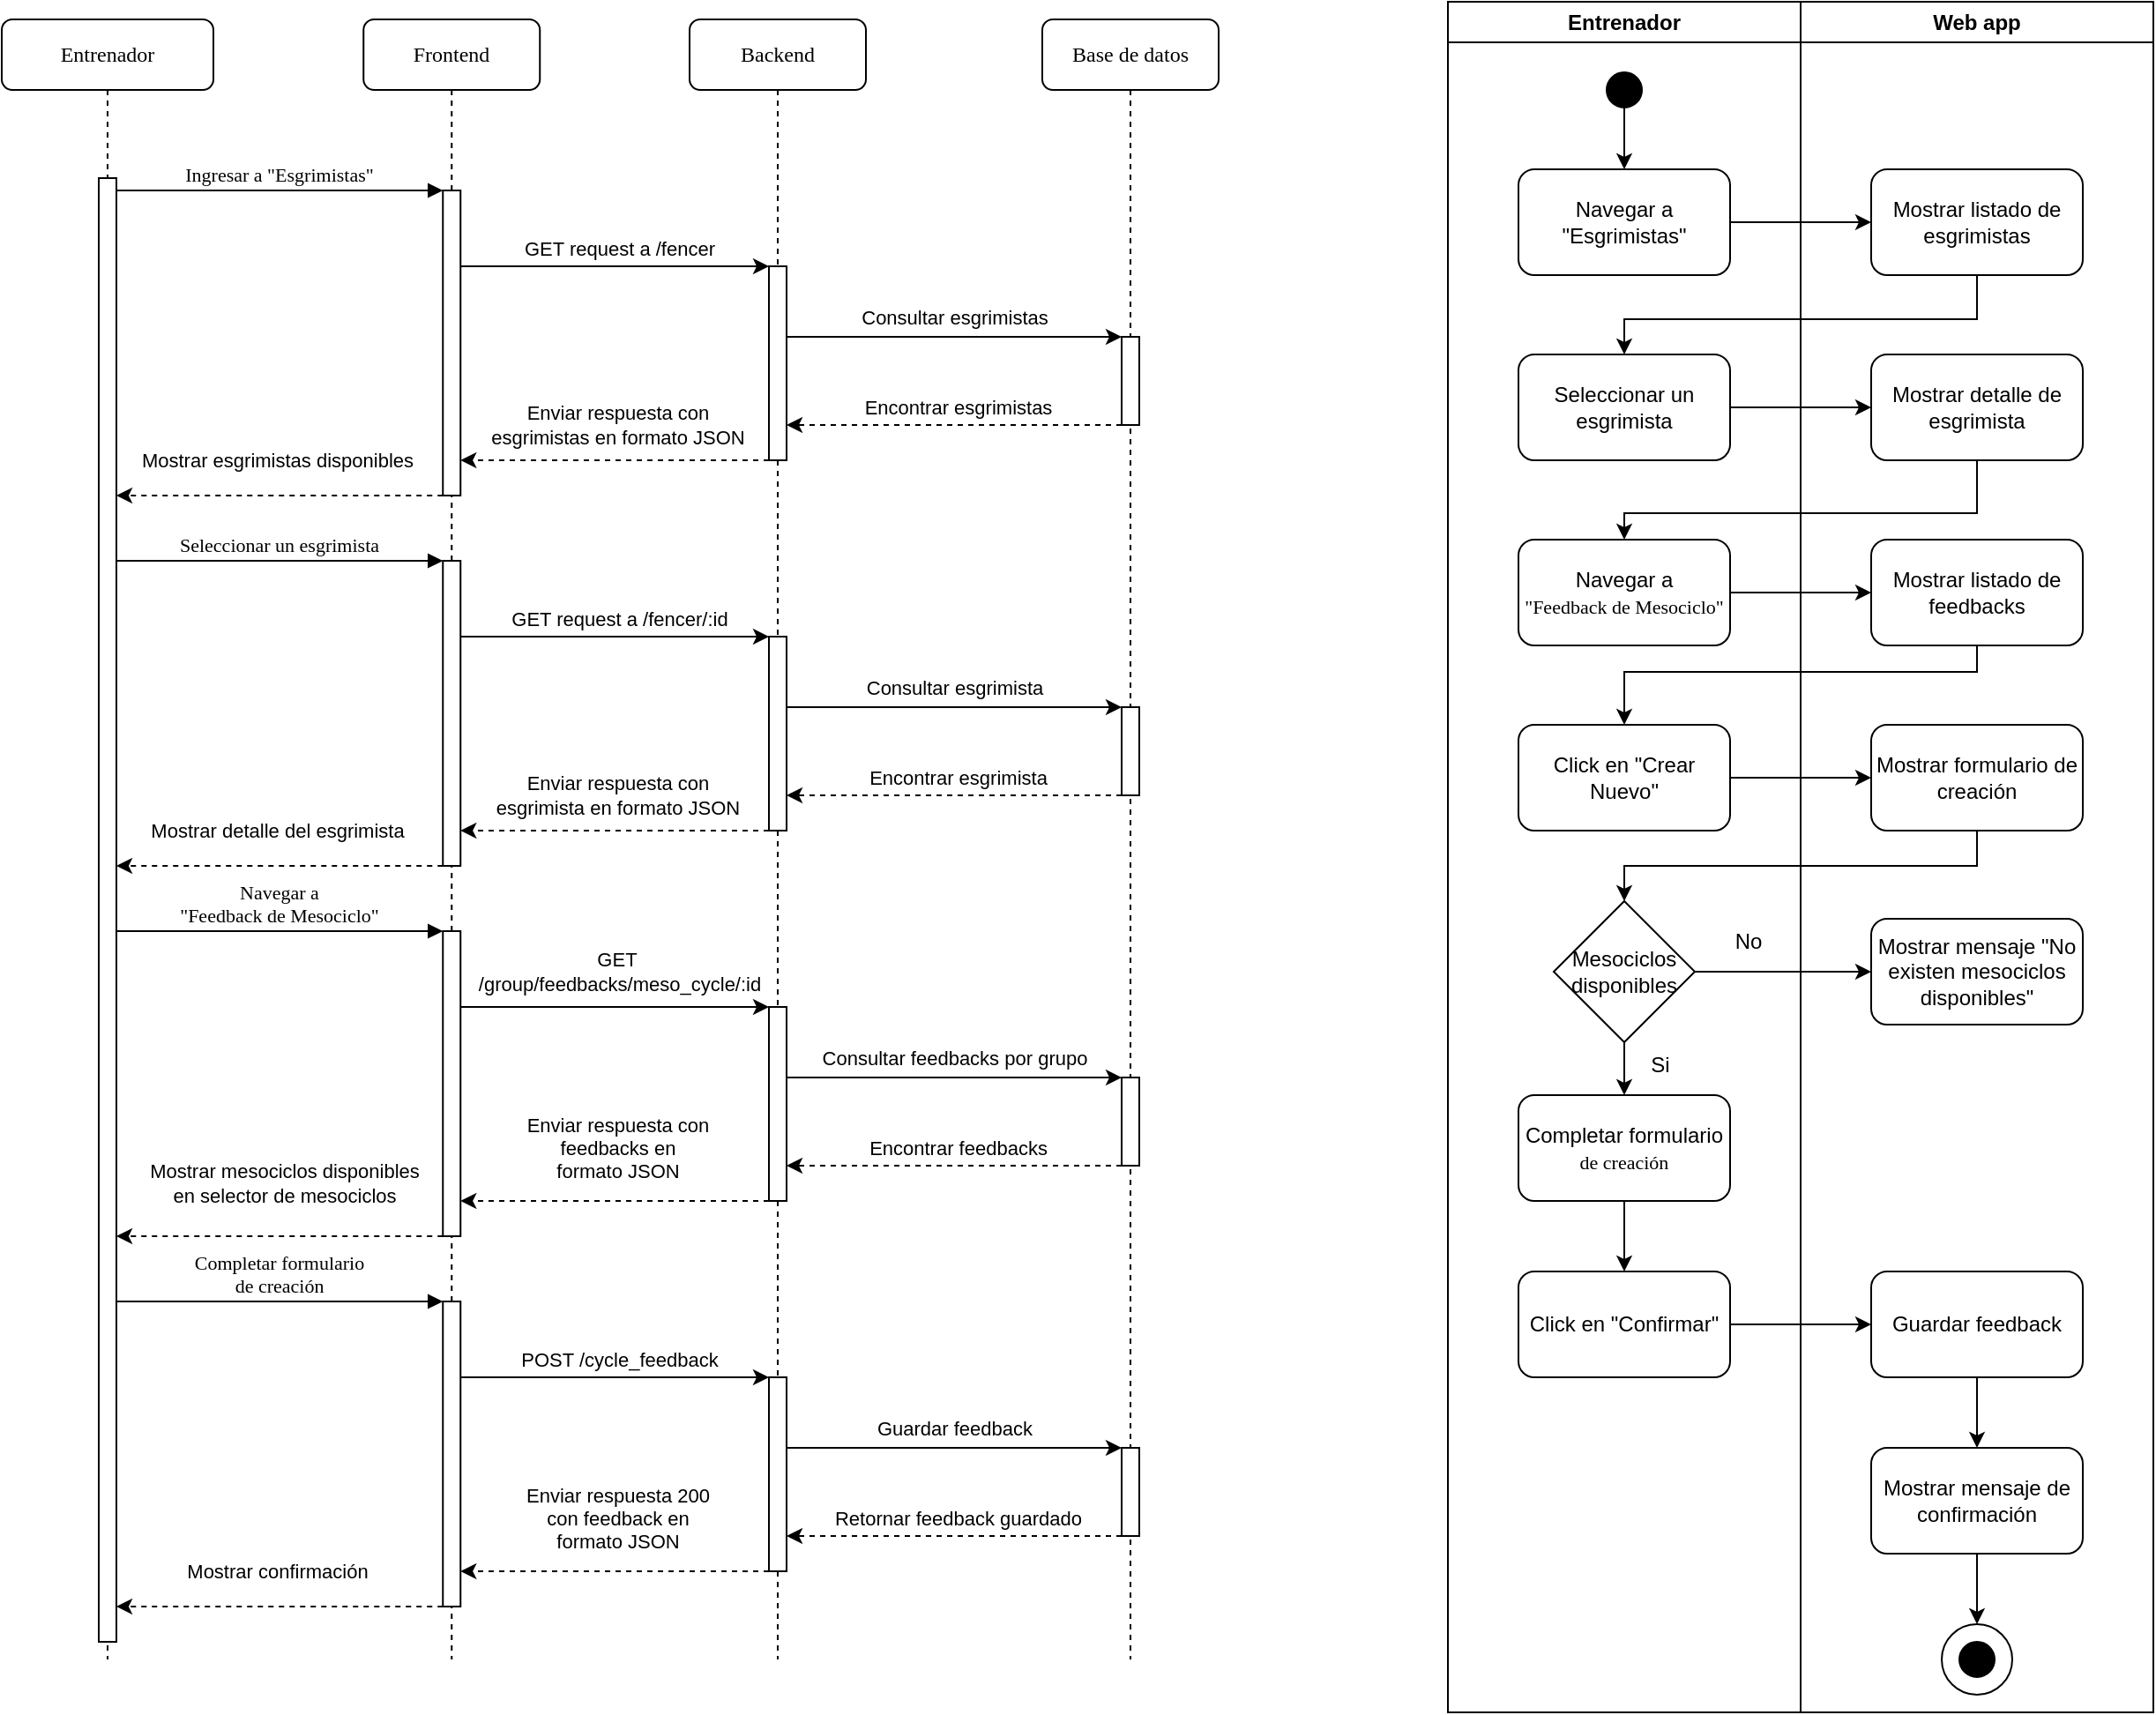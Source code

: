 <mxfile version="21.6.6" type="device">
  <diagram id="Gi5_93j05Tq5kSE1P_lF" name="Page-2">
    <mxGraphModel dx="1489" dy="878" grid="1" gridSize="10" guides="1" tooltips="1" connect="1" arrows="1" fold="1" page="1" pageScale="1" pageWidth="850" pageHeight="1100" math="0" shadow="0">
      <root>
        <mxCell id="0" />
        <mxCell id="1" parent="0" />
        <mxCell id="ZZxpTI72Ch4nWyN-9ozh-1" value="Backend" style="shape=umlLifeline;perimeter=lifelinePerimeter;whiteSpace=wrap;html=1;container=0;collapsible=0;recursiveResize=0;outlineConnect=0;rounded=1;shadow=0;comic=0;labelBackgroundColor=none;strokeWidth=1;fontFamily=Verdana;fontSize=12;align=center;" parent="1" vertex="1">
          <mxGeometry x="620" y="90" width="100" height="930" as="geometry" />
        </mxCell>
        <mxCell id="ZZxpTI72Ch4nWyN-9ozh-6" value="Base de datos" style="shape=umlLifeline;perimeter=lifelinePerimeter;whiteSpace=wrap;html=1;container=0;collapsible=0;recursiveResize=0;outlineConnect=0;rounded=1;shadow=0;comic=0;labelBackgroundColor=none;strokeWidth=1;fontFamily=Verdana;fontSize=12;align=center;" parent="1" vertex="1">
          <mxGeometry x="820" y="90" width="100" height="930" as="geometry" />
        </mxCell>
        <mxCell id="ZZxpTI72Ch4nWyN-9ozh-11" value="Entrenador" style="shape=umlLifeline;perimeter=lifelinePerimeter;whiteSpace=wrap;html=1;container=0;collapsible=0;recursiveResize=0;outlineConnect=0;rounded=1;shadow=0;comic=0;labelBackgroundColor=none;strokeWidth=1;fontFamily=Verdana;fontSize=12;align=center;" parent="1" vertex="1">
          <mxGeometry x="230" y="90" width="120" height="930" as="geometry" />
        </mxCell>
        <mxCell id="ZZxpTI72Ch4nWyN-9ozh-21" value="Frontend" style="shape=umlLifeline;perimeter=lifelinePerimeter;whiteSpace=wrap;html=1;container=0;collapsible=0;recursiveResize=0;outlineConnect=0;rounded=1;shadow=0;comic=0;labelBackgroundColor=none;strokeWidth=1;fontFamily=Verdana;fontSize=12;align=center;" parent="1" vertex="1">
          <mxGeometry x="435.13" y="90" width="100" height="930" as="geometry" />
        </mxCell>
        <mxCell id="mXo3GQkAn6UmXGM8vVlt-14" style="edgeStyle=orthogonalEdgeStyle;rounded=0;orthogonalLoop=1;jettySize=auto;html=1;" parent="1" source="UpYW0VXzlztQtEfswIcR-47" target="UpYW0VXzlztQtEfswIcR-48" edge="1">
          <mxGeometry relative="1" as="geometry">
            <Array as="points">
              <mxPoint x="770" y="270" />
              <mxPoint x="770" y="270" />
            </Array>
          </mxGeometry>
        </mxCell>
        <mxCell id="mXo3GQkAn6UmXGM8vVlt-15" value="Consultar esgrimistas" style="edgeLabel;html=1;align=center;verticalAlign=middle;resizable=0;points=[];" parent="mXo3GQkAn6UmXGM8vVlt-14" vertex="1" connectable="0">
          <mxGeometry x="-0.063" relative="1" as="geometry">
            <mxPoint x="6" y="-11" as="offset" />
          </mxGeometry>
        </mxCell>
        <mxCell id="mXo3GQkAn6UmXGM8vVlt-18" style="edgeStyle=orthogonalEdgeStyle;rounded=0;orthogonalLoop=1;jettySize=auto;html=1;dashed=1;" parent="1" source="UpYW0VXzlztQtEfswIcR-47" target="UpYW0VXzlztQtEfswIcR-55" edge="1">
          <mxGeometry relative="1" as="geometry">
            <Array as="points">
              <mxPoint x="610" y="340" />
              <mxPoint x="610" y="340" />
            </Array>
          </mxGeometry>
        </mxCell>
        <mxCell id="mXo3GQkAn6UmXGM8vVlt-19" value="Enviar respuesta con &lt;br&gt;esgrimistas en formato JSON" style="edgeLabel;html=1;align=center;verticalAlign=middle;resizable=0;points=[];" parent="mXo3GQkAn6UmXGM8vVlt-18" vertex="1" connectable="0">
          <mxGeometry x="-0.018" y="1" relative="1" as="geometry">
            <mxPoint y="-21" as="offset" />
          </mxGeometry>
        </mxCell>
        <mxCell id="UpYW0VXzlztQtEfswIcR-47" value="" style="html=1;points=[];perimeter=orthogonalPerimeter;rounded=0;shadow=0;comic=0;labelBackgroundColor=none;strokeWidth=1;fontFamily=Verdana;fontSize=12;align=center;" parent="1" vertex="1">
          <mxGeometry x="665" y="230" width="10" height="110" as="geometry" />
        </mxCell>
        <mxCell id="mXo3GQkAn6UmXGM8vVlt-16" style="edgeStyle=orthogonalEdgeStyle;rounded=0;orthogonalLoop=1;jettySize=auto;html=1;dashed=1;" parent="1" source="UpYW0VXzlztQtEfswIcR-48" target="UpYW0VXzlztQtEfswIcR-47" edge="1">
          <mxGeometry relative="1" as="geometry">
            <Array as="points">
              <mxPoint x="820" y="320" />
              <mxPoint x="820" y="320" />
            </Array>
          </mxGeometry>
        </mxCell>
        <mxCell id="mXo3GQkAn6UmXGM8vVlt-17" value="Encontrar esgrimistas" style="edgeLabel;html=1;align=center;verticalAlign=middle;resizable=0;points=[];" parent="mXo3GQkAn6UmXGM8vVlt-16" vertex="1" connectable="0">
          <mxGeometry x="-0.021" y="3" relative="1" as="geometry">
            <mxPoint y="-13" as="offset" />
          </mxGeometry>
        </mxCell>
        <mxCell id="UpYW0VXzlztQtEfswIcR-48" value="" style="html=1;points=[];perimeter=orthogonalPerimeter;rounded=0;shadow=0;comic=0;labelBackgroundColor=none;strokeWidth=1;fontFamily=Verdana;fontSize=12;align=center;" parent="1" vertex="1">
          <mxGeometry x="865" y="270" width="10" height="50" as="geometry" />
        </mxCell>
        <mxCell id="UpYW0VXzlztQtEfswIcR-49" value="Ingresar a &quot;Esgrimistas&quot;" style="html=1;verticalAlign=bottom;endArrow=block;entryX=0;entryY=0;labelBackgroundColor=none;fontFamily=Verdana;fontSize=11;edgeStyle=elbowEdgeStyle;elbow=vertical;" parent="1" target="UpYW0VXzlztQtEfswIcR-55" edge="1">
          <mxGeometry x="-0.006" relative="1" as="geometry">
            <mxPoint x="295" y="187" as="sourcePoint" />
            <mxPoint as="offset" />
          </mxGeometry>
        </mxCell>
        <mxCell id="mXo3GQkAn6UmXGM8vVlt-9" style="edgeStyle=orthogonalEdgeStyle;rounded=0;orthogonalLoop=1;jettySize=auto;html=1;" parent="1" source="UpYW0VXzlztQtEfswIcR-55" target="UpYW0VXzlztQtEfswIcR-47" edge="1">
          <mxGeometry relative="1" as="geometry">
            <Array as="points">
              <mxPoint x="580" y="230" />
              <mxPoint x="580" y="230" />
            </Array>
          </mxGeometry>
        </mxCell>
        <mxCell id="mXo3GQkAn6UmXGM8vVlt-12" value="GET request a /fencer" style="edgeLabel;html=1;align=center;verticalAlign=middle;resizable=0;points=[];" parent="mXo3GQkAn6UmXGM8vVlt-9" vertex="1" connectable="0">
          <mxGeometry x="0.131" y="1" relative="1" as="geometry">
            <mxPoint x="-9" y="-9" as="offset" />
          </mxGeometry>
        </mxCell>
        <mxCell id="mXo3GQkAn6UmXGM8vVlt-20" style="edgeStyle=orthogonalEdgeStyle;rounded=0;orthogonalLoop=1;jettySize=auto;html=1;dashed=1;" parent="1" source="UpYW0VXzlztQtEfswIcR-55" target="ZZxpTI72Ch4nWyN-9ozh-12" edge="1">
          <mxGeometry relative="1" as="geometry">
            <Array as="points">
              <mxPoint x="400" y="360" />
              <mxPoint x="400" y="360" />
            </Array>
          </mxGeometry>
        </mxCell>
        <mxCell id="mXo3GQkAn6UmXGM8vVlt-21" value="Mostrar esgrimistas disponibles" style="edgeLabel;html=1;align=center;verticalAlign=middle;resizable=0;points=[];" parent="mXo3GQkAn6UmXGM8vVlt-20" vertex="1" connectable="0">
          <mxGeometry x="0.226" y="3" relative="1" as="geometry">
            <mxPoint x="19" y="-23" as="offset" />
          </mxGeometry>
        </mxCell>
        <mxCell id="UpYW0VXzlztQtEfswIcR-55" value="" style="html=1;points=[];perimeter=orthogonalPerimeter;rounded=0;shadow=0;comic=0;labelBackgroundColor=none;strokeWidth=1;fontFamily=Verdana;fontSize=12;align=center;" parent="1" vertex="1">
          <mxGeometry x="480.13" y="187" width="10" height="173" as="geometry" />
        </mxCell>
        <mxCell id="18j1XGoCvIrTiXG_NGVG-16" value="" style="html=1;points=[];perimeter=orthogonalPerimeter;rounded=0;shadow=0;comic=0;labelBackgroundColor=none;strokeWidth=1;fontFamily=Verdana;fontSize=12;align=center;" parent="1" vertex="1">
          <mxGeometry x="285" y="390" width="10" height="180" as="geometry" />
        </mxCell>
        <mxCell id="18j1XGoCvIrTiXG_NGVG-17" style="edgeStyle=orthogonalEdgeStyle;rounded=0;orthogonalLoop=1;jettySize=auto;html=1;" parent="1" source="18j1XGoCvIrTiXG_NGVG-21" target="18j1XGoCvIrTiXG_NGVG-24" edge="1">
          <mxGeometry relative="1" as="geometry">
            <Array as="points">
              <mxPoint x="770" y="480" />
              <mxPoint x="770" y="480" />
            </Array>
          </mxGeometry>
        </mxCell>
        <mxCell id="18j1XGoCvIrTiXG_NGVG-18" value="Consultar esgrimista" style="edgeLabel;html=1;align=center;verticalAlign=middle;resizable=0;points=[];" parent="18j1XGoCvIrTiXG_NGVG-17" vertex="1" connectable="0">
          <mxGeometry x="-0.063" relative="1" as="geometry">
            <mxPoint x="6" y="-11" as="offset" />
          </mxGeometry>
        </mxCell>
        <mxCell id="18j1XGoCvIrTiXG_NGVG-19" style="edgeStyle=orthogonalEdgeStyle;rounded=0;orthogonalLoop=1;jettySize=auto;html=1;dashed=1;" parent="1" source="18j1XGoCvIrTiXG_NGVG-21" target="18j1XGoCvIrTiXG_NGVG-30" edge="1">
          <mxGeometry relative="1" as="geometry">
            <Array as="points">
              <mxPoint x="610" y="550" />
              <mxPoint x="610" y="550" />
            </Array>
          </mxGeometry>
        </mxCell>
        <mxCell id="18j1XGoCvIrTiXG_NGVG-20" value="Enviar respuesta con&lt;br style=&quot;border-color: var(--border-color);&quot;&gt;esgrimista en formato JSON" style="edgeLabel;html=1;align=center;verticalAlign=middle;resizable=0;points=[];" parent="18j1XGoCvIrTiXG_NGVG-19" vertex="1" connectable="0">
          <mxGeometry x="-0.018" y="1" relative="1" as="geometry">
            <mxPoint y="-21" as="offset" />
          </mxGeometry>
        </mxCell>
        <mxCell id="18j1XGoCvIrTiXG_NGVG-21" value="" style="html=1;points=[];perimeter=orthogonalPerimeter;rounded=0;shadow=0;comic=0;labelBackgroundColor=none;strokeWidth=1;fontFamily=Verdana;fontSize=12;align=center;" parent="1" vertex="1">
          <mxGeometry x="665" y="440" width="10" height="110" as="geometry" />
        </mxCell>
        <mxCell id="18j1XGoCvIrTiXG_NGVG-22" style="edgeStyle=orthogonalEdgeStyle;rounded=0;orthogonalLoop=1;jettySize=auto;html=1;dashed=1;" parent="1" source="18j1XGoCvIrTiXG_NGVG-24" target="18j1XGoCvIrTiXG_NGVG-21" edge="1">
          <mxGeometry relative="1" as="geometry">
            <Array as="points">
              <mxPoint x="820" y="530" />
              <mxPoint x="820" y="530" />
            </Array>
          </mxGeometry>
        </mxCell>
        <mxCell id="18j1XGoCvIrTiXG_NGVG-23" value="Encontrar esgrimista" style="edgeLabel;html=1;align=center;verticalAlign=middle;resizable=0;points=[];" parent="18j1XGoCvIrTiXG_NGVG-22" vertex="1" connectable="0">
          <mxGeometry x="-0.021" y="3" relative="1" as="geometry">
            <mxPoint y="-13" as="offset" />
          </mxGeometry>
        </mxCell>
        <mxCell id="18j1XGoCvIrTiXG_NGVG-24" value="" style="html=1;points=[];perimeter=orthogonalPerimeter;rounded=0;shadow=0;comic=0;labelBackgroundColor=none;strokeWidth=1;fontFamily=Verdana;fontSize=12;align=center;" parent="1" vertex="1">
          <mxGeometry x="865" y="480" width="10" height="50" as="geometry" />
        </mxCell>
        <mxCell id="18j1XGoCvIrTiXG_NGVG-25" value="Seleccionar un esgrimista" style="html=1;verticalAlign=bottom;endArrow=block;entryX=0;entryY=0;labelBackgroundColor=none;fontFamily=Verdana;fontSize=11;edgeStyle=elbowEdgeStyle;elbow=vertical;" parent="1" target="18j1XGoCvIrTiXG_NGVG-30" edge="1">
          <mxGeometry x="-0.006" relative="1" as="geometry">
            <mxPoint x="295" y="397" as="sourcePoint" />
            <mxPoint as="offset" />
          </mxGeometry>
        </mxCell>
        <mxCell id="18j1XGoCvIrTiXG_NGVG-26" style="edgeStyle=orthogonalEdgeStyle;rounded=0;orthogonalLoop=1;jettySize=auto;html=1;" parent="1" source="18j1XGoCvIrTiXG_NGVG-30" target="18j1XGoCvIrTiXG_NGVG-21" edge="1">
          <mxGeometry relative="1" as="geometry">
            <Array as="points">
              <mxPoint x="580" y="440" />
              <mxPoint x="580" y="440" />
            </Array>
          </mxGeometry>
        </mxCell>
        <mxCell id="18j1XGoCvIrTiXG_NGVG-27" value="GET request a /fencer/:id" style="edgeLabel;html=1;align=center;verticalAlign=middle;resizable=0;points=[];" parent="18j1XGoCvIrTiXG_NGVG-26" vertex="1" connectable="0">
          <mxGeometry x="0.131" y="1" relative="1" as="geometry">
            <mxPoint x="-9" y="-9" as="offset" />
          </mxGeometry>
        </mxCell>
        <mxCell id="18j1XGoCvIrTiXG_NGVG-28" style="edgeStyle=orthogonalEdgeStyle;rounded=0;orthogonalLoop=1;jettySize=auto;html=1;dashed=1;" parent="1" source="18j1XGoCvIrTiXG_NGVG-30" target="18j1XGoCvIrTiXG_NGVG-16" edge="1">
          <mxGeometry relative="1" as="geometry">
            <Array as="points">
              <mxPoint x="400" y="570" />
              <mxPoint x="400" y="570" />
            </Array>
          </mxGeometry>
        </mxCell>
        <mxCell id="18j1XGoCvIrTiXG_NGVG-29" value="Mostrar detalle del esgrimista" style="edgeLabel;html=1;align=center;verticalAlign=middle;resizable=0;points=[];" parent="18j1XGoCvIrTiXG_NGVG-28" vertex="1" connectable="0">
          <mxGeometry x="0.226" y="3" relative="1" as="geometry">
            <mxPoint x="19" y="-23" as="offset" />
          </mxGeometry>
        </mxCell>
        <mxCell id="18j1XGoCvIrTiXG_NGVG-30" value="" style="html=1;points=[];perimeter=orthogonalPerimeter;rounded=0;shadow=0;comic=0;labelBackgroundColor=none;strokeWidth=1;fontFamily=Verdana;fontSize=12;align=center;" parent="1" vertex="1">
          <mxGeometry x="480.13" y="397" width="10" height="173" as="geometry" />
        </mxCell>
        <mxCell id="18j1XGoCvIrTiXG_NGVG-31" value="" style="html=1;points=[];perimeter=orthogonalPerimeter;rounded=0;shadow=0;comic=0;labelBackgroundColor=none;strokeWidth=1;fontFamily=Verdana;fontSize=12;align=center;" parent="1" vertex="1">
          <mxGeometry x="285" y="600" width="10" height="180" as="geometry" />
        </mxCell>
        <mxCell id="18j1XGoCvIrTiXG_NGVG-32" style="edgeStyle=orthogonalEdgeStyle;rounded=0;orthogonalLoop=1;jettySize=auto;html=1;" parent="1" source="18j1XGoCvIrTiXG_NGVG-36" target="18j1XGoCvIrTiXG_NGVG-39" edge="1">
          <mxGeometry relative="1" as="geometry">
            <Array as="points">
              <mxPoint x="770" y="690" />
              <mxPoint x="770" y="690" />
            </Array>
          </mxGeometry>
        </mxCell>
        <mxCell id="18j1XGoCvIrTiXG_NGVG-33" value="Consultar feedbacks por grupo" style="edgeLabel;html=1;align=center;verticalAlign=middle;resizable=0;points=[];" parent="18j1XGoCvIrTiXG_NGVG-32" vertex="1" connectable="0">
          <mxGeometry x="-0.063" relative="1" as="geometry">
            <mxPoint x="6" y="-11" as="offset" />
          </mxGeometry>
        </mxCell>
        <mxCell id="18j1XGoCvIrTiXG_NGVG-34" style="edgeStyle=orthogonalEdgeStyle;rounded=0;orthogonalLoop=1;jettySize=auto;html=1;dashed=1;" parent="1" source="18j1XGoCvIrTiXG_NGVG-36" target="18j1XGoCvIrTiXG_NGVG-45" edge="1">
          <mxGeometry relative="1" as="geometry">
            <Array as="points">
              <mxPoint x="610" y="760" />
              <mxPoint x="610" y="760" />
            </Array>
          </mxGeometry>
        </mxCell>
        <mxCell id="18j1XGoCvIrTiXG_NGVG-35" value="Enviar respuesta con&lt;br style=&quot;border-color: var(--border-color);&quot;&gt;feedbacks en&lt;br style=&quot;border-color: var(--border-color);&quot;&gt;formato JSON" style="edgeLabel;html=1;align=center;verticalAlign=middle;resizable=0;points=[];" parent="18j1XGoCvIrTiXG_NGVG-34" vertex="1" connectable="0">
          <mxGeometry x="-0.018" y="1" relative="1" as="geometry">
            <mxPoint y="-31" as="offset" />
          </mxGeometry>
        </mxCell>
        <mxCell id="18j1XGoCvIrTiXG_NGVG-36" value="" style="html=1;points=[];perimeter=orthogonalPerimeter;rounded=0;shadow=0;comic=0;labelBackgroundColor=none;strokeWidth=1;fontFamily=Verdana;fontSize=12;align=center;" parent="1" vertex="1">
          <mxGeometry x="665" y="650" width="10" height="110" as="geometry" />
        </mxCell>
        <mxCell id="18j1XGoCvIrTiXG_NGVG-37" style="edgeStyle=orthogonalEdgeStyle;rounded=0;orthogonalLoop=1;jettySize=auto;html=1;dashed=1;" parent="1" source="18j1XGoCvIrTiXG_NGVG-39" target="18j1XGoCvIrTiXG_NGVG-36" edge="1">
          <mxGeometry relative="1" as="geometry">
            <Array as="points">
              <mxPoint x="820" y="740" />
              <mxPoint x="820" y="740" />
            </Array>
          </mxGeometry>
        </mxCell>
        <mxCell id="18j1XGoCvIrTiXG_NGVG-38" value="Encontrar feedbacks" style="edgeLabel;html=1;align=center;verticalAlign=middle;resizable=0;points=[];" parent="18j1XGoCvIrTiXG_NGVG-37" vertex="1" connectable="0">
          <mxGeometry x="-0.021" y="3" relative="1" as="geometry">
            <mxPoint y="-13" as="offset" />
          </mxGeometry>
        </mxCell>
        <mxCell id="18j1XGoCvIrTiXG_NGVG-39" value="" style="html=1;points=[];perimeter=orthogonalPerimeter;rounded=0;shadow=0;comic=0;labelBackgroundColor=none;strokeWidth=1;fontFamily=Verdana;fontSize=12;align=center;" parent="1" vertex="1">
          <mxGeometry x="865" y="690" width="10" height="50" as="geometry" />
        </mxCell>
        <mxCell id="18j1XGoCvIrTiXG_NGVG-40" value="Navegar a &lt;br&gt;&quot;Feedback de Mesociclo&quot;" style="html=1;verticalAlign=bottom;endArrow=block;entryX=0;entryY=0;labelBackgroundColor=none;fontFamily=Verdana;fontSize=11;edgeStyle=elbowEdgeStyle;elbow=vertical;" parent="1" target="18j1XGoCvIrTiXG_NGVG-45" edge="1">
          <mxGeometry x="-0.006" relative="1" as="geometry">
            <mxPoint x="295" y="607" as="sourcePoint" />
            <mxPoint as="offset" />
          </mxGeometry>
        </mxCell>
        <mxCell id="18j1XGoCvIrTiXG_NGVG-41" style="edgeStyle=orthogonalEdgeStyle;rounded=0;orthogonalLoop=1;jettySize=auto;html=1;" parent="1" source="18j1XGoCvIrTiXG_NGVG-45" target="18j1XGoCvIrTiXG_NGVG-36" edge="1">
          <mxGeometry relative="1" as="geometry">
            <Array as="points">
              <mxPoint x="580" y="650" />
              <mxPoint x="580" y="650" />
            </Array>
          </mxGeometry>
        </mxCell>
        <mxCell id="18j1XGoCvIrTiXG_NGVG-42" value="GET&amp;nbsp; &lt;br&gt;/group/feedbacks/meso_cycle/:id" style="edgeLabel;html=1;align=center;verticalAlign=middle;resizable=0;points=[];" parent="18j1XGoCvIrTiXG_NGVG-41" vertex="1" connectable="0">
          <mxGeometry x="0.131" y="1" relative="1" as="geometry">
            <mxPoint x="-9" y="-19" as="offset" />
          </mxGeometry>
        </mxCell>
        <mxCell id="18j1XGoCvIrTiXG_NGVG-43" style="edgeStyle=orthogonalEdgeStyle;rounded=0;orthogonalLoop=1;jettySize=auto;html=1;dashed=1;" parent="1" source="18j1XGoCvIrTiXG_NGVG-45" target="18j1XGoCvIrTiXG_NGVG-31" edge="1">
          <mxGeometry relative="1" as="geometry">
            <Array as="points">
              <mxPoint x="400" y="780" />
              <mxPoint x="400" y="780" />
            </Array>
          </mxGeometry>
        </mxCell>
        <mxCell id="18j1XGoCvIrTiXG_NGVG-44" value="Mostrar mesociclos disponibles &lt;br&gt;en selector de mesociclos" style="edgeLabel;html=1;align=center;verticalAlign=middle;resizable=0;points=[];" parent="18j1XGoCvIrTiXG_NGVG-43" vertex="1" connectable="0">
          <mxGeometry x="0.226" y="3" relative="1" as="geometry">
            <mxPoint x="23" y="-33" as="offset" />
          </mxGeometry>
        </mxCell>
        <mxCell id="18j1XGoCvIrTiXG_NGVG-45" value="" style="html=1;points=[];perimeter=orthogonalPerimeter;rounded=0;shadow=0;comic=0;labelBackgroundColor=none;strokeWidth=1;fontFamily=Verdana;fontSize=12;align=center;" parent="1" vertex="1">
          <mxGeometry x="480.13" y="607" width="10" height="173" as="geometry" />
        </mxCell>
        <mxCell id="18j1XGoCvIrTiXG_NGVG-47" value="" style="html=1;points=[];perimeter=orthogonalPerimeter;rounded=0;shadow=0;comic=0;labelBackgroundColor=none;strokeWidth=1;fontFamily=Verdana;fontSize=12;align=center;" parent="1" vertex="1">
          <mxGeometry x="285" y="810" width="10" height="180" as="geometry" />
        </mxCell>
        <mxCell id="18j1XGoCvIrTiXG_NGVG-48" style="edgeStyle=orthogonalEdgeStyle;rounded=0;orthogonalLoop=1;jettySize=auto;html=1;" parent="1" source="18j1XGoCvIrTiXG_NGVG-52" target="18j1XGoCvIrTiXG_NGVG-55" edge="1">
          <mxGeometry relative="1" as="geometry">
            <Array as="points">
              <mxPoint x="770" y="900" />
              <mxPoint x="770" y="900" />
            </Array>
          </mxGeometry>
        </mxCell>
        <mxCell id="18j1XGoCvIrTiXG_NGVG-49" value="Guardar feedback" style="edgeLabel;html=1;align=center;verticalAlign=middle;resizable=0;points=[];" parent="18j1XGoCvIrTiXG_NGVG-48" vertex="1" connectable="0">
          <mxGeometry x="-0.063" relative="1" as="geometry">
            <mxPoint x="6" y="-11" as="offset" />
          </mxGeometry>
        </mxCell>
        <mxCell id="18j1XGoCvIrTiXG_NGVG-50" style="edgeStyle=orthogonalEdgeStyle;rounded=0;orthogonalLoop=1;jettySize=auto;html=1;dashed=1;" parent="1" source="18j1XGoCvIrTiXG_NGVG-52" target="18j1XGoCvIrTiXG_NGVG-61" edge="1">
          <mxGeometry relative="1" as="geometry">
            <Array as="points">
              <mxPoint x="610" y="970" />
              <mxPoint x="610" y="970" />
            </Array>
          </mxGeometry>
        </mxCell>
        <mxCell id="18j1XGoCvIrTiXG_NGVG-51" value="Enviar respuesta 200 &lt;br&gt;con feedback en&lt;br style=&quot;border-color: var(--border-color);&quot;&gt;formato JSON" style="edgeLabel;html=1;align=center;verticalAlign=middle;resizable=0;points=[];" parent="18j1XGoCvIrTiXG_NGVG-50" vertex="1" connectable="0">
          <mxGeometry x="-0.018" y="1" relative="1" as="geometry">
            <mxPoint y="-31" as="offset" />
          </mxGeometry>
        </mxCell>
        <mxCell id="18j1XGoCvIrTiXG_NGVG-52" value="" style="html=1;points=[];perimeter=orthogonalPerimeter;rounded=0;shadow=0;comic=0;labelBackgroundColor=none;strokeWidth=1;fontFamily=Verdana;fontSize=12;align=center;" parent="1" vertex="1">
          <mxGeometry x="665" y="860" width="10" height="110" as="geometry" />
        </mxCell>
        <mxCell id="18j1XGoCvIrTiXG_NGVG-53" style="edgeStyle=orthogonalEdgeStyle;rounded=0;orthogonalLoop=1;jettySize=auto;html=1;dashed=1;" parent="1" source="18j1XGoCvIrTiXG_NGVG-55" target="18j1XGoCvIrTiXG_NGVG-52" edge="1">
          <mxGeometry relative="1" as="geometry">
            <Array as="points">
              <mxPoint x="820" y="950" />
              <mxPoint x="820" y="950" />
            </Array>
          </mxGeometry>
        </mxCell>
        <mxCell id="18j1XGoCvIrTiXG_NGVG-54" value="Retornar feedback guardado" style="edgeLabel;html=1;align=center;verticalAlign=middle;resizable=0;points=[];" parent="18j1XGoCvIrTiXG_NGVG-53" vertex="1" connectable="0">
          <mxGeometry x="-0.021" y="3" relative="1" as="geometry">
            <mxPoint y="-13" as="offset" />
          </mxGeometry>
        </mxCell>
        <mxCell id="18j1XGoCvIrTiXG_NGVG-55" value="" style="html=1;points=[];perimeter=orthogonalPerimeter;rounded=0;shadow=0;comic=0;labelBackgroundColor=none;strokeWidth=1;fontFamily=Verdana;fontSize=12;align=center;" parent="1" vertex="1">
          <mxGeometry x="865" y="900" width="10" height="50" as="geometry" />
        </mxCell>
        <mxCell id="18j1XGoCvIrTiXG_NGVG-56" value="Completar formulario&lt;br&gt;de creación" style="html=1;verticalAlign=bottom;endArrow=block;entryX=0;entryY=0;labelBackgroundColor=none;fontFamily=Verdana;fontSize=11;edgeStyle=elbowEdgeStyle;elbow=vertical;" parent="1" target="18j1XGoCvIrTiXG_NGVG-61" edge="1">
          <mxGeometry x="-0.006" relative="1" as="geometry">
            <mxPoint x="295" y="817" as="sourcePoint" />
            <mxPoint as="offset" />
          </mxGeometry>
        </mxCell>
        <mxCell id="18j1XGoCvIrTiXG_NGVG-57" style="edgeStyle=orthogonalEdgeStyle;rounded=0;orthogonalLoop=1;jettySize=auto;html=1;" parent="1" source="18j1XGoCvIrTiXG_NGVG-61" target="18j1XGoCvIrTiXG_NGVG-52" edge="1">
          <mxGeometry relative="1" as="geometry">
            <Array as="points">
              <mxPoint x="580" y="860" />
              <mxPoint x="580" y="860" />
            </Array>
          </mxGeometry>
        </mxCell>
        <mxCell id="18j1XGoCvIrTiXG_NGVG-58" value="POST /cycle_feedback" style="edgeLabel;html=1;align=center;verticalAlign=middle;resizable=0;points=[];" parent="18j1XGoCvIrTiXG_NGVG-57" vertex="1" connectable="0">
          <mxGeometry x="0.131" y="1" relative="1" as="geometry">
            <mxPoint x="-9" y="-9" as="offset" />
          </mxGeometry>
        </mxCell>
        <mxCell id="18j1XGoCvIrTiXG_NGVG-59" style="edgeStyle=orthogonalEdgeStyle;rounded=0;orthogonalLoop=1;jettySize=auto;html=1;dashed=1;" parent="1" source="18j1XGoCvIrTiXG_NGVG-61" target="18j1XGoCvIrTiXG_NGVG-47" edge="1">
          <mxGeometry relative="1" as="geometry">
            <Array as="points">
              <mxPoint x="400" y="990" />
              <mxPoint x="400" y="990" />
            </Array>
          </mxGeometry>
        </mxCell>
        <mxCell id="18j1XGoCvIrTiXG_NGVG-60" value="Mostrar confirmación" style="edgeLabel;html=1;align=center;verticalAlign=middle;resizable=0;points=[];" parent="18j1XGoCvIrTiXG_NGVG-59" vertex="1" connectable="0">
          <mxGeometry x="0.226" y="3" relative="1" as="geometry">
            <mxPoint x="19" y="-23" as="offset" />
          </mxGeometry>
        </mxCell>
        <mxCell id="18j1XGoCvIrTiXG_NGVG-61" value="" style="html=1;points=[];perimeter=orthogonalPerimeter;rounded=0;shadow=0;comic=0;labelBackgroundColor=none;strokeWidth=1;fontFamily=Verdana;fontSize=12;align=center;" parent="1" vertex="1">
          <mxGeometry x="480.13" y="817" width="10" height="173" as="geometry" />
        </mxCell>
        <mxCell id="V7W7QwjnV25-m-l2ar7Y-11" value="" style="edgeStyle=orthogonalEdgeStyle;rounded=0;orthogonalLoop=1;jettySize=auto;html=1;" parent="1" source="coWp2lrXI3cDdnSgMNUa-24" target="coWp2lrXI3cDdnSgMNUa-28" edge="1">
          <mxGeometry relative="1" as="geometry" />
        </mxCell>
        <mxCell id="V7W7QwjnV25-m-l2ar7Y-14" value="" style="edgeStyle=orthogonalEdgeStyle;rounded=0;orthogonalLoop=1;jettySize=auto;html=1;" parent="1" source="coWp2lrXI3cDdnSgMNUa-24" target="18j1XGoCvIrTiXG_NGVG-69" edge="1">
          <mxGeometry relative="1" as="geometry" />
        </mxCell>
        <mxCell id="coWp2lrXI3cDdnSgMNUa-24" value="Mesociclos disponibles" style="rhombus;whiteSpace=wrap;html=1;" parent="1" vertex="1">
          <mxGeometry x="1110" y="590" width="80" height="80" as="geometry" />
        </mxCell>
        <mxCell id="V7W7QwjnV25-m-l2ar7Y-3" value="" style="edgeStyle=orthogonalEdgeStyle;rounded=0;orthogonalLoop=1;jettySize=auto;html=1;" parent="1" source="18j1XGoCvIrTiXG_NGVG-65" target="Cd98eWws_z4IsHfNGSp7-9" edge="1">
          <mxGeometry relative="1" as="geometry" />
        </mxCell>
        <mxCell id="18j1XGoCvIrTiXG_NGVG-65" value="Seleccionar un esgrimista" style="rounded=1;whiteSpace=wrap;html=1;" parent="1" vertex="1">
          <mxGeometry x="1090" y="280" width="120" height="60" as="geometry" />
        </mxCell>
        <mxCell id="V7W7QwjnV25-m-l2ar7Y-5" value="" style="edgeStyle=orthogonalEdgeStyle;rounded=0;orthogonalLoop=1;jettySize=auto;html=1;" parent="1" source="18j1XGoCvIrTiXG_NGVG-67" target="Cd98eWws_z4IsHfNGSp7-10" edge="1">
          <mxGeometry relative="1" as="geometry" />
        </mxCell>
        <mxCell id="18j1XGoCvIrTiXG_NGVG-67" value="Navegar a&lt;br style=&quot;border-color: var(--border-color); font-family: Verdana; font-size: 11px;&quot;&gt;&lt;span style=&quot;font-family: Verdana; font-size: 11px;&quot;&gt;&quot;Feedback de Mesociclo&quot;&lt;/span&gt;" style="rounded=1;whiteSpace=wrap;html=1;" parent="1" vertex="1">
          <mxGeometry x="1090" y="385" width="120" height="60" as="geometry" />
        </mxCell>
        <mxCell id="Cd98eWws_z4IsHfNGSp7-5" value="Entrenador" style="swimlane;whiteSpace=wrap;html=1;" parent="1" vertex="1">
          <mxGeometry x="1050" y="80" width="200" height="970" as="geometry" />
        </mxCell>
        <mxCell id="18j1XGoCvIrTiXG_NGVG-63" value="Navegar a &quot;Esgrimistas&quot;" style="rounded=1;whiteSpace=wrap;html=1;" parent="Cd98eWws_z4IsHfNGSp7-5" vertex="1">
          <mxGeometry x="40" y="95" width="120" height="60" as="geometry" />
        </mxCell>
        <mxCell id="18j1XGoCvIrTiXG_NGVG-85" value="" style="ellipse;whiteSpace=wrap;html=1;aspect=fixed;fillColor=#000000;" parent="Cd98eWws_z4IsHfNGSp7-5" vertex="1">
          <mxGeometry x="90" y="40" width="20" height="20" as="geometry" />
        </mxCell>
        <mxCell id="coWp2lrXI3cDdnSgMNUa-1" value="" style="edgeStyle=orthogonalEdgeStyle;rounded=0;orthogonalLoop=1;jettySize=auto;html=1;" parent="Cd98eWws_z4IsHfNGSp7-5" source="18j1XGoCvIrTiXG_NGVG-85" target="18j1XGoCvIrTiXG_NGVG-63" edge="1">
          <mxGeometry relative="1" as="geometry" />
        </mxCell>
        <mxCell id="V7W7QwjnV25-m-l2ar7Y-16" value="" style="edgeStyle=orthogonalEdgeStyle;rounded=0;orthogonalLoop=1;jettySize=auto;html=1;" parent="Cd98eWws_z4IsHfNGSp7-5" source="18j1XGoCvIrTiXG_NGVG-69" target="coWp2lrXI3cDdnSgMNUa-3" edge="1">
          <mxGeometry relative="1" as="geometry" />
        </mxCell>
        <mxCell id="18j1XGoCvIrTiXG_NGVG-69" value="Completar formulario&lt;br style=&quot;border-color: var(--border-color); font-family: Verdana; font-size: 11px;&quot;&gt;&lt;span style=&quot;font-family: Verdana; font-size: 11px;&quot;&gt;de creación&lt;/span&gt;" style="rounded=1;whiteSpace=wrap;html=1;" parent="Cd98eWws_z4IsHfNGSp7-5" vertex="1">
          <mxGeometry x="40" y="620" width="120" height="60" as="geometry" />
        </mxCell>
        <mxCell id="coWp2lrXI3cDdnSgMNUa-3" value="Click en &quot;Confirmar&quot;" style="rounded=1;whiteSpace=wrap;html=1;" parent="Cd98eWws_z4IsHfNGSp7-5" vertex="1">
          <mxGeometry x="40" y="720" width="120" height="60" as="geometry" />
        </mxCell>
        <mxCell id="V7W7QwjnV25-m-l2ar7Y-6" value="Click en &quot;Crear Nuevo&quot;" style="rounded=1;whiteSpace=wrap;html=1;" parent="Cd98eWws_z4IsHfNGSp7-5" vertex="1">
          <mxGeometry x="40" y="410" width="120" height="60" as="geometry" />
        </mxCell>
        <mxCell id="Cd98eWws_z4IsHfNGSp7-6" value="Web app" style="swimlane;whiteSpace=wrap;html=1;" parent="1" vertex="1">
          <mxGeometry x="1250" y="80" width="200" height="970" as="geometry" />
        </mxCell>
        <mxCell id="Cd98eWws_z4IsHfNGSp7-7" value="Mostrar listado de esgrimistas" style="rounded=1;whiteSpace=wrap;html=1;" parent="Cd98eWws_z4IsHfNGSp7-6" vertex="1">
          <mxGeometry x="40" y="95" width="120" height="60" as="geometry" />
        </mxCell>
        <mxCell id="Cd98eWws_z4IsHfNGSp7-9" value="Mostrar detalle de esgrimista" style="rounded=1;whiteSpace=wrap;html=1;" parent="Cd98eWws_z4IsHfNGSp7-6" vertex="1">
          <mxGeometry x="40" y="200" width="120" height="60" as="geometry" />
        </mxCell>
        <mxCell id="Cd98eWws_z4IsHfNGSp7-10" value="Mostrar listado de feedbacks" style="rounded=1;whiteSpace=wrap;html=1;" parent="Cd98eWws_z4IsHfNGSp7-6" vertex="1">
          <mxGeometry x="40" y="305" width="120" height="60" as="geometry" />
        </mxCell>
        <mxCell id="coWp2lrXI3cDdnSgMNUa-28" value="Mostrar mensaje &quot;No existen mesociclos disponibles&quot;" style="rounded=1;whiteSpace=wrap;html=1;" parent="Cd98eWws_z4IsHfNGSp7-6" vertex="1">
          <mxGeometry x="40" y="520" width="120" height="60" as="geometry" />
        </mxCell>
        <mxCell id="V7W7QwjnV25-m-l2ar7Y-9" value="Mostrar formulario de creación" style="rounded=1;whiteSpace=wrap;html=1;" parent="Cd98eWws_z4IsHfNGSp7-6" vertex="1">
          <mxGeometry x="40" y="410" width="120" height="60" as="geometry" />
        </mxCell>
        <mxCell id="mIYwf5W68ccaJr1Se_zK-3" value="" style="edgeStyle=orthogonalEdgeStyle;rounded=0;orthogonalLoop=1;jettySize=auto;html=1;" parent="Cd98eWws_z4IsHfNGSp7-6" source="V7W7QwjnV25-m-l2ar7Y-17" target="mIYwf5W68ccaJr1Se_zK-2" edge="1">
          <mxGeometry relative="1" as="geometry" />
        </mxCell>
        <mxCell id="V7W7QwjnV25-m-l2ar7Y-17" value="Guardar feedback" style="rounded=1;whiteSpace=wrap;html=1;" parent="Cd98eWws_z4IsHfNGSp7-6" vertex="1">
          <mxGeometry x="40" y="720" width="120" height="60" as="geometry" />
        </mxCell>
        <mxCell id="coWp2lrXI3cDdnSgMNUa-7" value="" style="group" parent="Cd98eWws_z4IsHfNGSp7-6" vertex="1" connectable="0">
          <mxGeometry x="80" y="920" width="40" height="40" as="geometry" />
        </mxCell>
        <mxCell id="18j1XGoCvIrTiXG_NGVG-71" value="" style="ellipse;whiteSpace=wrap;html=1;aspect=fixed;" parent="coWp2lrXI3cDdnSgMNUa-7" vertex="1">
          <mxGeometry width="40" height="40" as="geometry" />
        </mxCell>
        <mxCell id="18j1XGoCvIrTiXG_NGVG-72" value="" style="ellipse;whiteSpace=wrap;html=1;aspect=fixed;fillColor=#000000;" parent="coWp2lrXI3cDdnSgMNUa-7" vertex="1">
          <mxGeometry x="10" y="10" width="20" height="20" as="geometry" />
        </mxCell>
        <mxCell id="mIYwf5W68ccaJr1Se_zK-4" style="edgeStyle=orthogonalEdgeStyle;rounded=0;orthogonalLoop=1;jettySize=auto;html=1;entryX=0.5;entryY=0;entryDx=0;entryDy=0;" parent="Cd98eWws_z4IsHfNGSp7-6" source="mIYwf5W68ccaJr1Se_zK-2" target="18j1XGoCvIrTiXG_NGVG-71" edge="1">
          <mxGeometry relative="1" as="geometry" />
        </mxCell>
        <mxCell id="mIYwf5W68ccaJr1Se_zK-2" value="Mostrar mensaje de confirmación" style="rounded=1;whiteSpace=wrap;html=1;" parent="Cd98eWws_z4IsHfNGSp7-6" vertex="1">
          <mxGeometry x="40" y="820" width="120" height="60" as="geometry" />
        </mxCell>
        <mxCell id="V7W7QwjnV25-m-l2ar7Y-1" value="" style="edgeStyle=orthogonalEdgeStyle;rounded=0;orthogonalLoop=1;jettySize=auto;html=1;" parent="1" source="18j1XGoCvIrTiXG_NGVG-63" target="Cd98eWws_z4IsHfNGSp7-7" edge="1">
          <mxGeometry relative="1" as="geometry" />
        </mxCell>
        <mxCell id="V7W7QwjnV25-m-l2ar7Y-2" style="edgeStyle=orthogonalEdgeStyle;rounded=0;orthogonalLoop=1;jettySize=auto;html=1;" parent="1" source="Cd98eWws_z4IsHfNGSp7-7" target="18j1XGoCvIrTiXG_NGVG-65" edge="1">
          <mxGeometry relative="1" as="geometry">
            <Array as="points">
              <mxPoint x="1350" y="260" />
              <mxPoint x="1150" y="260" />
            </Array>
          </mxGeometry>
        </mxCell>
        <mxCell id="V7W7QwjnV25-m-l2ar7Y-4" style="edgeStyle=orthogonalEdgeStyle;rounded=0;orthogonalLoop=1;jettySize=auto;html=1;" parent="1" source="Cd98eWws_z4IsHfNGSp7-9" target="18j1XGoCvIrTiXG_NGVG-67" edge="1">
          <mxGeometry relative="1" as="geometry">
            <Array as="points">
              <mxPoint x="1350" y="370" />
              <mxPoint x="1150" y="370" />
            </Array>
          </mxGeometry>
        </mxCell>
        <mxCell id="V7W7QwjnV25-m-l2ar7Y-7" style="edgeStyle=orthogonalEdgeStyle;rounded=0;orthogonalLoop=1;jettySize=auto;html=1;" parent="1" source="Cd98eWws_z4IsHfNGSp7-10" target="V7W7QwjnV25-m-l2ar7Y-6" edge="1">
          <mxGeometry relative="1" as="geometry">
            <Array as="points">
              <mxPoint x="1350" y="460" />
              <mxPoint x="1150" y="460" />
            </Array>
          </mxGeometry>
        </mxCell>
        <mxCell id="V7W7QwjnV25-m-l2ar7Y-10" style="edgeStyle=orthogonalEdgeStyle;rounded=0;orthogonalLoop=1;jettySize=auto;html=1;" parent="1" source="V7W7QwjnV25-m-l2ar7Y-9" target="coWp2lrXI3cDdnSgMNUa-24" edge="1">
          <mxGeometry relative="1" as="geometry">
            <Array as="points">
              <mxPoint x="1350" y="570" />
              <mxPoint x="1150" y="570" />
            </Array>
          </mxGeometry>
        </mxCell>
        <mxCell id="V7W7QwjnV25-m-l2ar7Y-13" value="No" style="text;html=1;align=center;verticalAlign=middle;resizable=0;points=[];autosize=1;strokeColor=none;fillColor=none;" parent="1" vertex="1">
          <mxGeometry x="1200" y="598" width="40" height="30" as="geometry" />
        </mxCell>
        <mxCell id="V7W7QwjnV25-m-l2ar7Y-15" value="Si" style="text;html=1;align=center;verticalAlign=middle;resizable=0;points=[];autosize=1;strokeColor=none;fillColor=none;" parent="1" vertex="1">
          <mxGeometry x="1155" y="668" width="30" height="30" as="geometry" />
        </mxCell>
        <mxCell id="V7W7QwjnV25-m-l2ar7Y-18" value="" style="edgeStyle=orthogonalEdgeStyle;rounded=0;orthogonalLoop=1;jettySize=auto;html=1;" parent="1" source="coWp2lrXI3cDdnSgMNUa-3" target="V7W7QwjnV25-m-l2ar7Y-17" edge="1">
          <mxGeometry relative="1" as="geometry" />
        </mxCell>
        <mxCell id="mIYwf5W68ccaJr1Se_zK-1" value="" style="edgeStyle=orthogonalEdgeStyle;rounded=0;orthogonalLoop=1;jettySize=auto;html=1;" parent="1" source="V7W7QwjnV25-m-l2ar7Y-6" target="V7W7QwjnV25-m-l2ar7Y-9" edge="1">
          <mxGeometry relative="1" as="geometry" />
        </mxCell>
        <mxCell id="ZZxpTI72Ch4nWyN-9ozh-12" value="" style="html=1;points=[];perimeter=orthogonalPerimeter;rounded=0;shadow=0;comic=0;labelBackgroundColor=none;strokeWidth=1;fontFamily=Verdana;fontSize=12;align=center;" parent="1" vertex="1">
          <mxGeometry x="285" y="180" width="10" height="830" as="geometry" />
        </mxCell>
      </root>
    </mxGraphModel>
  </diagram>
</mxfile>
